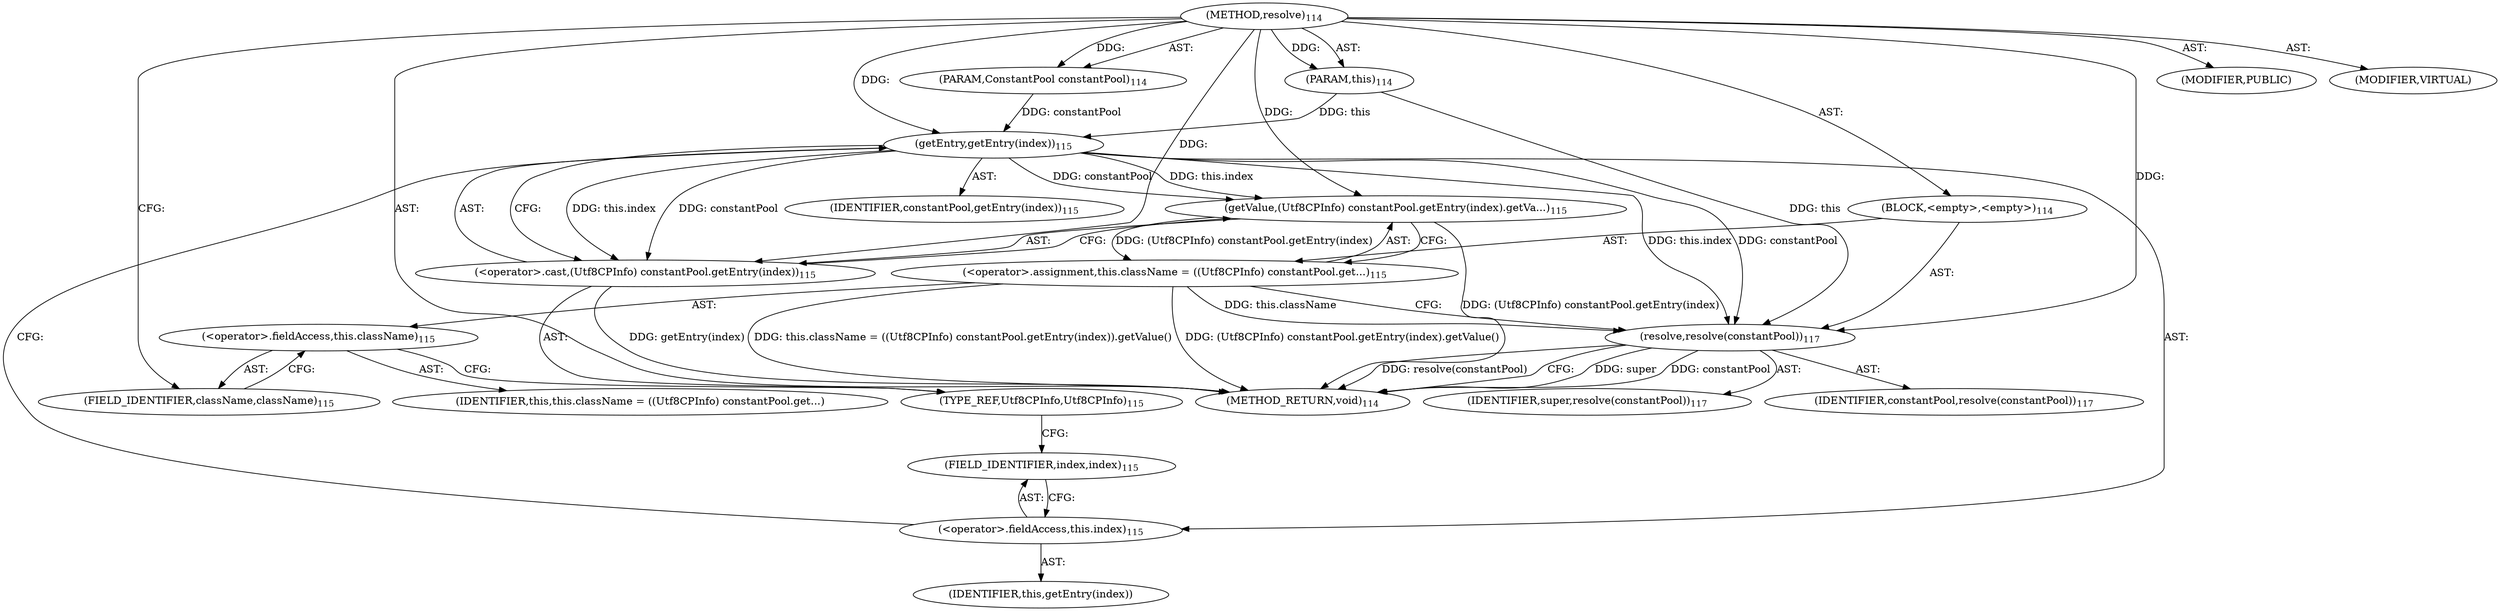 digraph "resolve" {  
"111669149699" [label = <(METHOD,resolve)<SUB>114</SUB>> ]
"115964116996" [label = <(PARAM,this)<SUB>114</SUB>> ]
"115964116997" [label = <(PARAM,ConstantPool constantPool)<SUB>114</SUB>> ]
"25769803779" [label = <(BLOCK,&lt;empty&gt;,&lt;empty&gt;)<SUB>114</SUB>> ]
"30064771084" [label = <(&lt;operator&gt;.assignment,this.className = ((Utf8CPInfo) constantPool.get...)<SUB>115</SUB>> ]
"30064771085" [label = <(&lt;operator&gt;.fieldAccess,this.className)<SUB>115</SUB>> ]
"68719476743" [label = <(IDENTIFIER,this,this.className = ((Utf8CPInfo) constantPool.get...)> ]
"55834574852" [label = <(FIELD_IDENTIFIER,className,className)<SUB>115</SUB>> ]
"30064771086" [label = <(getValue,(Utf8CPInfo) constantPool.getEntry(index).getVa...)<SUB>115</SUB>> ]
"30064771087" [label = <(&lt;operator&gt;.cast,(Utf8CPInfo) constantPool.getEntry(index))<SUB>115</SUB>> ]
"180388626432" [label = <(TYPE_REF,Utf8CPInfo,Utf8CPInfo)<SUB>115</SUB>> ]
"30064771088" [label = <(getEntry,getEntry(index))<SUB>115</SUB>> ]
"68719476744" [label = <(IDENTIFIER,constantPool,getEntry(index))<SUB>115</SUB>> ]
"30064771089" [label = <(&lt;operator&gt;.fieldAccess,this.index)<SUB>115</SUB>> ]
"68719476745" [label = <(IDENTIFIER,this,getEntry(index))> ]
"55834574853" [label = <(FIELD_IDENTIFIER,index,index)<SUB>115</SUB>> ]
"30064771090" [label = <(resolve,resolve(constantPool))<SUB>117</SUB>> ]
"68719476746" [label = <(IDENTIFIER,super,resolve(constantPool))<SUB>117</SUB>> ]
"68719476747" [label = <(IDENTIFIER,constantPool,resolve(constantPool))<SUB>117</SUB>> ]
"133143986184" [label = <(MODIFIER,PUBLIC)> ]
"133143986185" [label = <(MODIFIER,VIRTUAL)> ]
"128849018883" [label = <(METHOD_RETURN,void)<SUB>114</SUB>> ]
  "111669149699" -> "115964116996"  [ label = "AST: "] 
  "111669149699" -> "115964116997"  [ label = "AST: "] 
  "111669149699" -> "25769803779"  [ label = "AST: "] 
  "111669149699" -> "133143986184"  [ label = "AST: "] 
  "111669149699" -> "133143986185"  [ label = "AST: "] 
  "111669149699" -> "128849018883"  [ label = "AST: "] 
  "25769803779" -> "30064771084"  [ label = "AST: "] 
  "25769803779" -> "30064771090"  [ label = "AST: "] 
  "30064771084" -> "30064771085"  [ label = "AST: "] 
  "30064771084" -> "30064771086"  [ label = "AST: "] 
  "30064771085" -> "68719476743"  [ label = "AST: "] 
  "30064771085" -> "55834574852"  [ label = "AST: "] 
  "30064771086" -> "30064771087"  [ label = "AST: "] 
  "30064771087" -> "180388626432"  [ label = "AST: "] 
  "30064771087" -> "30064771088"  [ label = "AST: "] 
  "30064771088" -> "68719476744"  [ label = "AST: "] 
  "30064771088" -> "30064771089"  [ label = "AST: "] 
  "30064771089" -> "68719476745"  [ label = "AST: "] 
  "30064771089" -> "55834574853"  [ label = "AST: "] 
  "30064771090" -> "68719476746"  [ label = "AST: "] 
  "30064771090" -> "68719476747"  [ label = "AST: "] 
  "30064771084" -> "30064771090"  [ label = "CFG: "] 
  "30064771090" -> "128849018883"  [ label = "CFG: "] 
  "30064771085" -> "180388626432"  [ label = "CFG: "] 
  "30064771086" -> "30064771084"  [ label = "CFG: "] 
  "55834574852" -> "30064771085"  [ label = "CFG: "] 
  "30064771087" -> "30064771086"  [ label = "CFG: "] 
  "180388626432" -> "55834574853"  [ label = "CFG: "] 
  "30064771088" -> "30064771087"  [ label = "CFG: "] 
  "30064771089" -> "30064771088"  [ label = "CFG: "] 
  "55834574853" -> "30064771089"  [ label = "CFG: "] 
  "111669149699" -> "55834574852"  [ label = "CFG: "] 
  "30064771087" -> "128849018883"  [ label = "DDG: getEntry(index)"] 
  "30064771086" -> "128849018883"  [ label = "DDG: (Utf8CPInfo) constantPool.getEntry(index)"] 
  "30064771084" -> "128849018883"  [ label = "DDG: (Utf8CPInfo) constantPool.getEntry(index).getValue()"] 
  "30064771084" -> "128849018883"  [ label = "DDG: this.className = ((Utf8CPInfo) constantPool.getEntry(index)).getValue()"] 
  "30064771090" -> "128849018883"  [ label = "DDG: super"] 
  "30064771090" -> "128849018883"  [ label = "DDG: constantPool"] 
  "30064771090" -> "128849018883"  [ label = "DDG: resolve(constantPool)"] 
  "111669149699" -> "115964116996"  [ label = "DDG: "] 
  "111669149699" -> "115964116997"  [ label = "DDG: "] 
  "30064771086" -> "30064771084"  [ label = "DDG: (Utf8CPInfo) constantPool.getEntry(index)"] 
  "115964116996" -> "30064771090"  [ label = "DDG: this"] 
  "30064771084" -> "30064771090"  [ label = "DDG: this.className"] 
  "30064771088" -> "30064771090"  [ label = "DDG: this.index"] 
  "111669149699" -> "30064771090"  [ label = "DDG: "] 
  "30064771088" -> "30064771090"  [ label = "DDG: constantPool"] 
  "111669149699" -> "30064771086"  [ label = "DDG: "] 
  "30064771088" -> "30064771086"  [ label = "DDG: constantPool"] 
  "30064771088" -> "30064771086"  [ label = "DDG: this.index"] 
  "111669149699" -> "30064771087"  [ label = "DDG: "] 
  "30064771088" -> "30064771087"  [ label = "DDG: constantPool"] 
  "30064771088" -> "30064771087"  [ label = "DDG: this.index"] 
  "115964116997" -> "30064771088"  [ label = "DDG: constantPool"] 
  "111669149699" -> "30064771088"  [ label = "DDG: "] 
  "115964116996" -> "30064771088"  [ label = "DDG: this"] 
}
